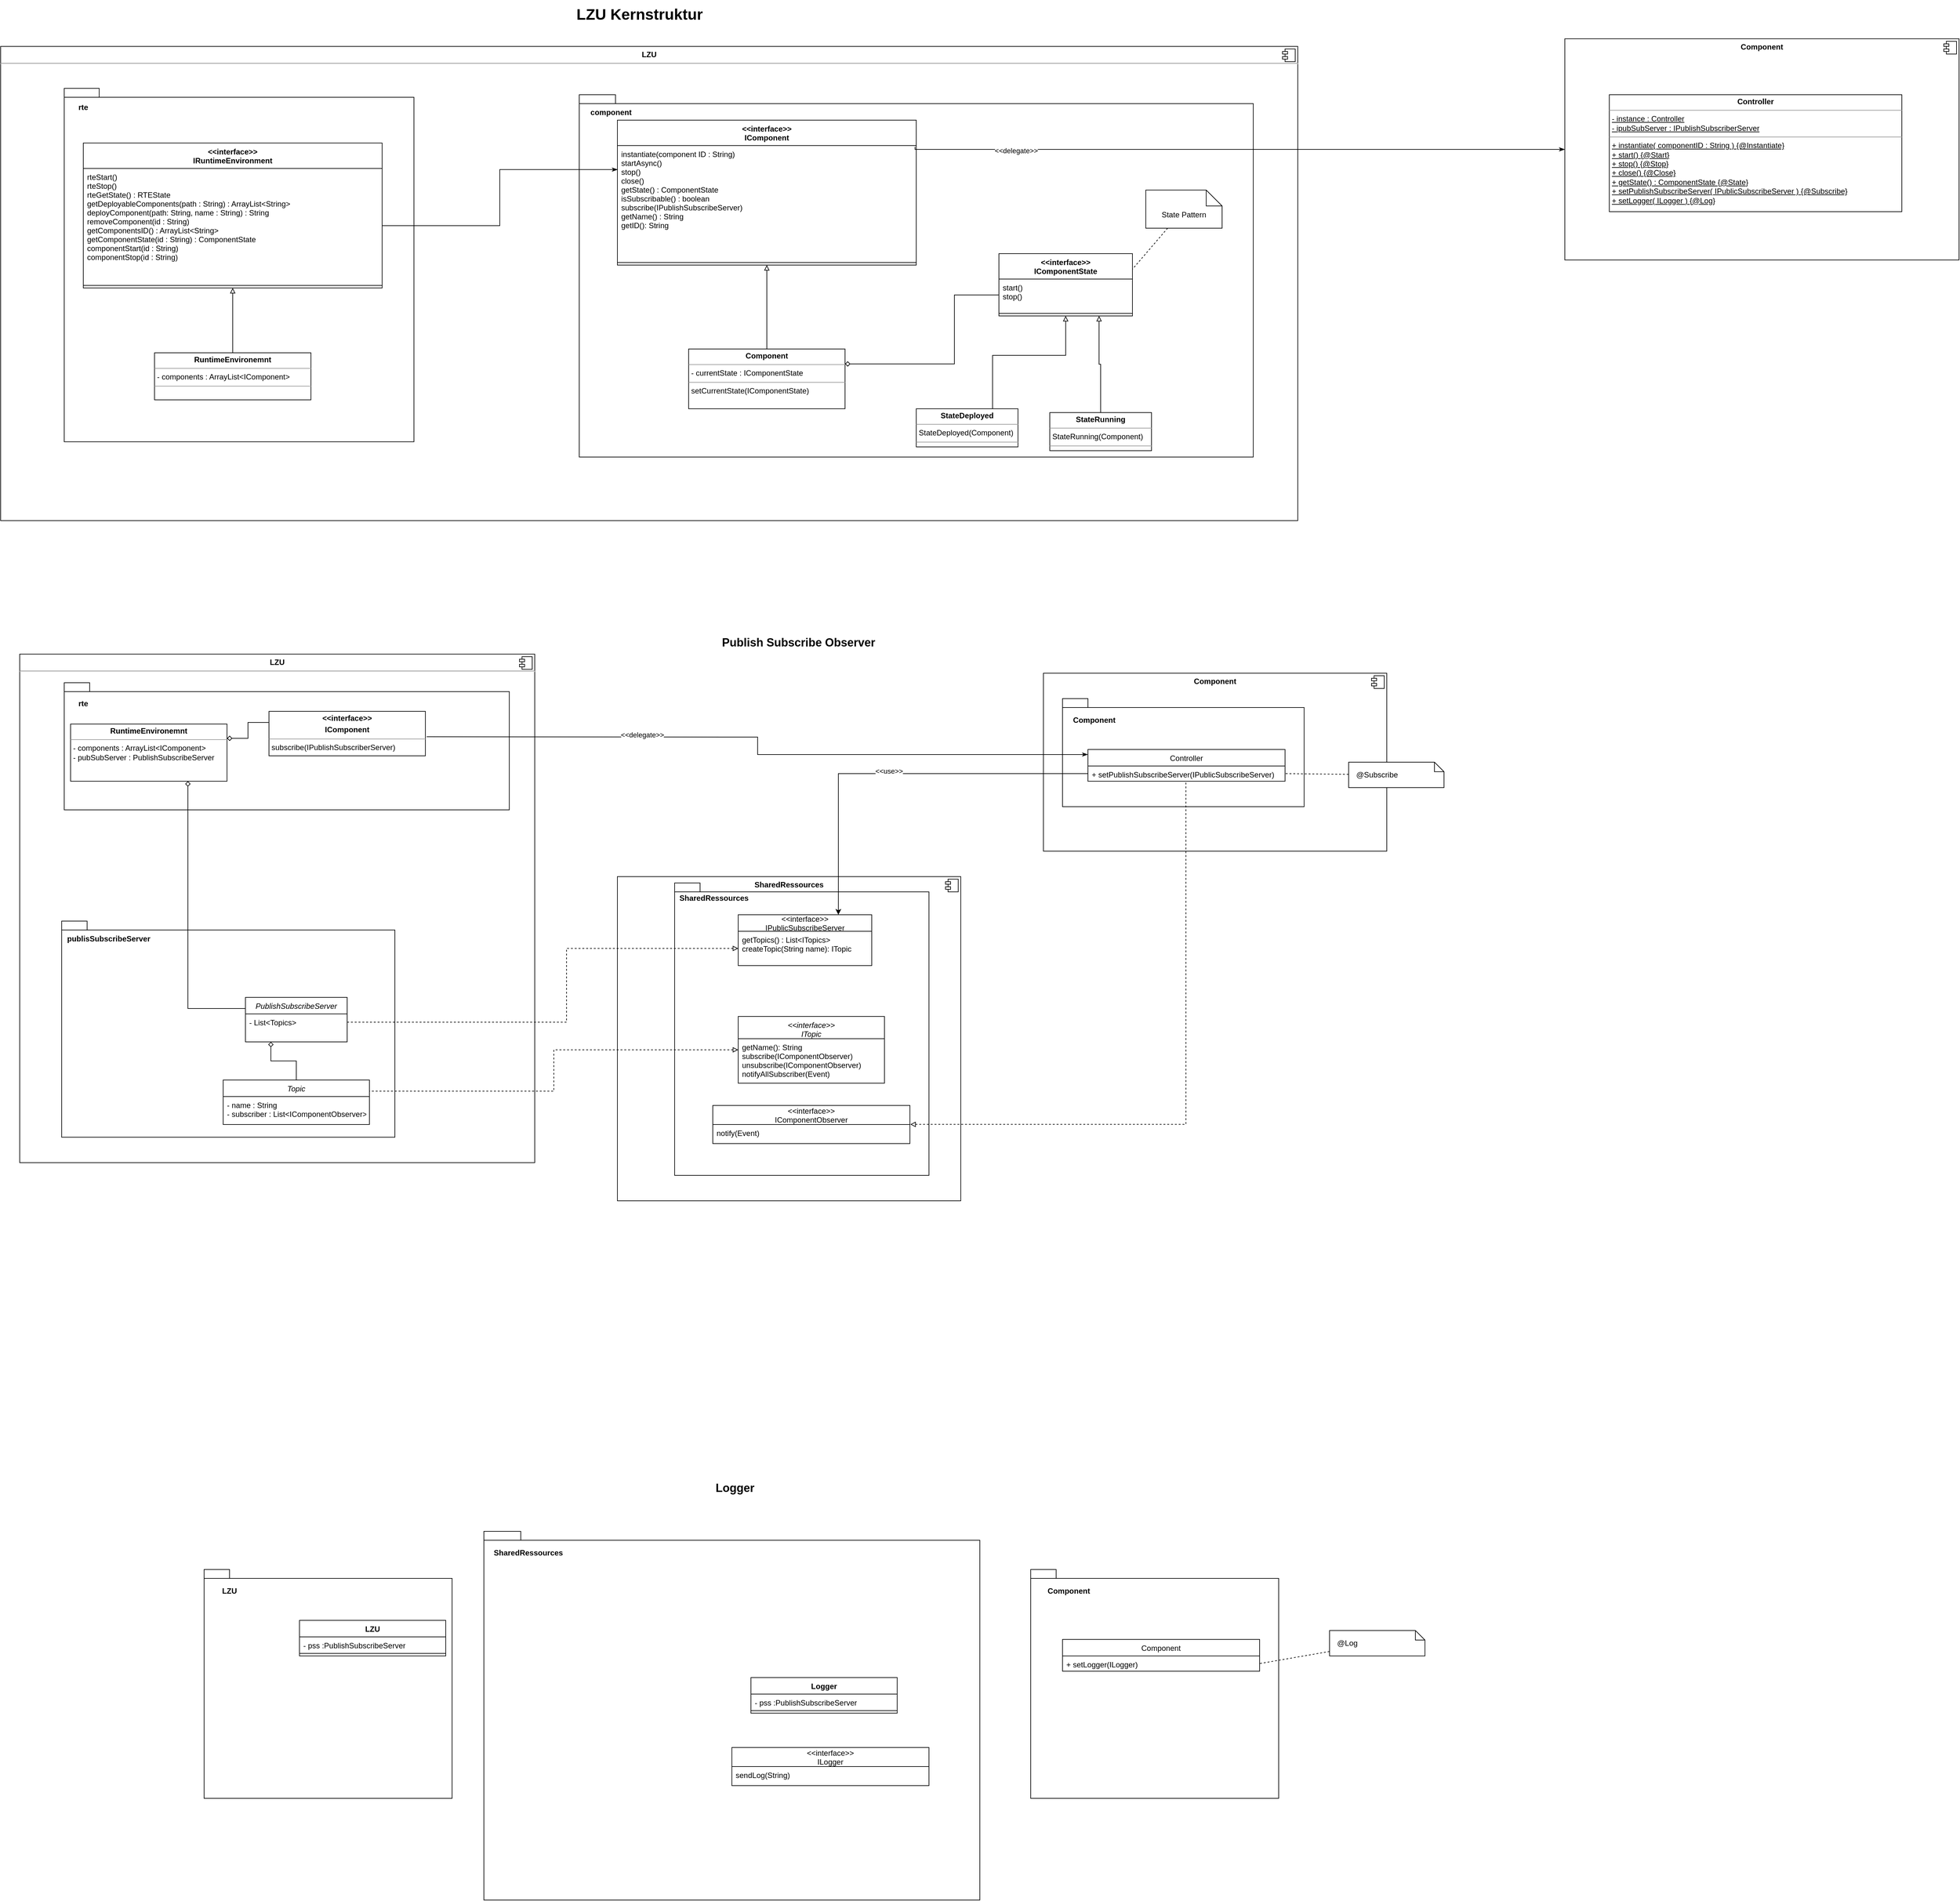 <mxfile version="13.9.9" type="device"><diagram id="C5RBs43oDa-KdzZeNtuy" name="Page-1"><mxGraphModel dx="3479" dy="2222" grid="1" gridSize="10" guides="1" tooltips="1" connect="1" arrows="1" fold="1" page="1" pageScale="1" pageWidth="827" pageHeight="1169" math="0" shadow="0"><root><mxCell id="WIyWlLk6GJQsqaUBKTNV-0"/><mxCell id="WIyWlLk6GJQsqaUBKTNV-1" parent="WIyWlLk6GJQsqaUBKTNV-0"/><mxCell id="cML_9XMD1ej8kUTMTEPO-43" value="&lt;p style=&quot;margin: 0px ; margin-top: 6px ; text-align: center&quot;&gt;&lt;b&gt;Component&lt;/b&gt;&lt;/p&gt;" style="align=left;overflow=fill;html=1;dropTarget=0;" vertex="1" parent="WIyWlLk6GJQsqaUBKTNV-1"><mxGeometry x="960" y="-110" width="540" height="280" as="geometry"/></mxCell><mxCell id="cML_9XMD1ej8kUTMTEPO-44" value="" style="shape=component;jettyWidth=8;jettyHeight=4;" vertex="1" parent="cML_9XMD1ej8kUTMTEPO-43"><mxGeometry x="1" width="20" height="20" relative="1" as="geometry"><mxPoint x="-24" y="4" as="offset"/></mxGeometry></mxCell><mxCell id="cML_9XMD1ej8kUTMTEPO-40" value="&lt;p style=&quot;margin: 0px ; margin-top: 6px ; text-align: center&quot;&gt;&lt;b&gt;SharedRessources&lt;/b&gt;&lt;/p&gt;" style="align=left;overflow=fill;html=1;dropTarget=0;" vertex="1" parent="WIyWlLk6GJQsqaUBKTNV-1"><mxGeometry x="290" y="210" width="540" height="510" as="geometry"/></mxCell><mxCell id="cML_9XMD1ej8kUTMTEPO-41" value="" style="shape=component;jettyWidth=8;jettyHeight=4;" vertex="1" parent="cML_9XMD1ej8kUTMTEPO-40"><mxGeometry x="1" width="20" height="20" relative="1" as="geometry"><mxPoint x="-24" y="4" as="offset"/></mxGeometry></mxCell><mxCell id="cML_9XMD1ej8kUTMTEPO-38" value="&lt;p style=&quot;margin: 0px ; margin-top: 6px ; text-align: center&quot;&gt;&lt;b&gt;LZU&lt;/b&gt;&lt;/p&gt;&lt;hr&gt;&lt;p style=&quot;margin: 0px ; margin-left: 8px&quot;&gt;&lt;br&gt;&lt;/p&gt;" style="align=left;overflow=fill;html=1;dropTarget=0;" vertex="1" parent="WIyWlLk6GJQsqaUBKTNV-1"><mxGeometry x="-650" y="-140" width="810" height="800" as="geometry"/></mxCell><mxCell id="cML_9XMD1ej8kUTMTEPO-39" value="" style="shape=component;jettyWidth=8;jettyHeight=4;" vertex="1" parent="cML_9XMD1ej8kUTMTEPO-38"><mxGeometry x="1" width="20" height="20" relative="1" as="geometry"><mxPoint x="-24" y="4" as="offset"/></mxGeometry></mxCell><mxCell id="BnRKgFzPr5pJVzJvPGHO-5" value="" style="shape=folder;fontStyle=1;spacingTop=10;tabWidth=40;tabHeight=14;tabPosition=left;html=1;" parent="WIyWlLk6GJQsqaUBKTNV-1" vertex="1"><mxGeometry x="380" y="220" width="400" height="460" as="geometry"/></mxCell><mxCell id="cML_9XMD1ej8kUTMTEPO-35" value="" style="shape=folder;fontStyle=1;spacingTop=10;tabWidth=40;tabHeight=14;tabPosition=left;html=1;" vertex="1" parent="WIyWlLk6GJQsqaUBKTNV-1"><mxGeometry x="-584" y="280" width="524" height="340" as="geometry"/></mxCell><mxCell id="cML_9XMD1ej8kUTMTEPO-32" value="&lt;p style=&quot;margin: 0px ; margin-top: 6px ; text-align: center&quot;&gt;&lt;b&gt;LZU&lt;/b&gt;&lt;/p&gt;&lt;hr&gt;&lt;p style=&quot;margin: 0px ; margin-left: 8px&quot;&gt;&lt;br&gt;&lt;/p&gt;" style="align=left;overflow=fill;html=1;dropTarget=0;" vertex="1" parent="WIyWlLk6GJQsqaUBKTNV-1"><mxGeometry x="-680" y="-1096" width="2040" height="746" as="geometry"/></mxCell><mxCell id="cML_9XMD1ej8kUTMTEPO-33" value="" style="shape=component;jettyWidth=8;jettyHeight=4;" vertex="1" parent="cML_9XMD1ej8kUTMTEPO-32"><mxGeometry x="1" width="20" height="20" relative="1" as="geometry"><mxPoint x="-24" y="4" as="offset"/></mxGeometry></mxCell><mxCell id="cML_9XMD1ej8kUTMTEPO-9" value="" style="shape=folder;fontStyle=1;spacingTop=10;tabWidth=40;tabHeight=14;tabPosition=left;html=1;" vertex="1" parent="WIyWlLk6GJQsqaUBKTNV-1"><mxGeometry x="-580" y="-1030" width="550" height="556" as="geometry"/></mxCell><mxCell id="X-24E97e-l4jua4062h0-36" value="" style="shape=folder;fontStyle=1;spacingTop=10;tabWidth=40;tabHeight=14;tabPosition=left;html=1;" parent="WIyWlLk6GJQsqaUBKTNV-1" vertex="1"><mxGeometry x="80" y="1240" width="780" height="580" as="geometry"/></mxCell><mxCell id="BnRKgFzPr5pJVzJvPGHO-8" value="" style="shape=folder;fontStyle=1;spacingTop=10;tabWidth=40;tabHeight=14;tabPosition=left;html=1;" parent="WIyWlLk6GJQsqaUBKTNV-1" vertex="1"><mxGeometry x="990" y="-70" width="380" height="170" as="geometry"/></mxCell><mxCell id="BnRKgFzPr5pJVzJvPGHO-2" value="" style="shape=folder;fontStyle=1;spacingTop=10;tabWidth=40;tabHeight=14;tabPosition=left;html=1;" parent="WIyWlLk6GJQsqaUBKTNV-1" vertex="1"><mxGeometry x="-580" y="-95" width="700" height="200" as="geometry"/></mxCell><mxCell id="zkfFHV4jXpPFQw0GAbJ--0" value="PublishSubscribeServer" style="swimlane;fontStyle=2;align=center;verticalAlign=top;childLayout=stackLayout;horizontal=1;startSize=26;horizontalStack=0;resizeParent=1;resizeLast=0;collapsible=1;marginBottom=0;rounded=0;shadow=0;strokeWidth=1;" parent="WIyWlLk6GJQsqaUBKTNV-1" vertex="1"><mxGeometry x="-295" y="400" width="160" height="70" as="geometry"><mxRectangle x="230" y="140" width="160" height="26" as="alternateBounds"/></mxGeometry></mxCell><mxCell id="zkfFHV4jXpPFQw0GAbJ--1" value="- List&lt;Topics&gt;" style="text;align=left;verticalAlign=top;spacingLeft=4;spacingRight=4;overflow=hidden;rotatable=0;points=[[0,0.5],[1,0.5]];portConstraint=eastwest;" parent="zkfFHV4jXpPFQw0GAbJ--0" vertex="1"><mxGeometry y="26" width="160" height="26" as="geometry"/></mxCell><mxCell id="Ol4nu-5KgkOhucdj2avy-14" style="edgeStyle=orthogonalEdgeStyle;rounded=0;orthogonalLoop=1;jettySize=auto;html=1;entryX=1;entryY=0.5;entryDx=0;entryDy=0;startArrow=block;startFill=0;endArrow=none;endFill=0;dashed=1;exitX=0;exitY=0.5;exitDx=0;exitDy=0;" parent="WIyWlLk6GJQsqaUBKTNV-1" source="Ol4nu-5KgkOhucdj2avy-11" target="zkfFHV4jXpPFQw0GAbJ--1" edge="1"><mxGeometry relative="1" as="geometry"><Array as="points"><mxPoint x="210" y="323"/><mxPoint x="210" y="439"/></Array></mxGeometry></mxCell><mxCell id="Ol4nu-5KgkOhucdj2avy-10" value="&lt;&lt;interface&gt;&gt;&#10;IPublicSubscribeServer" style="swimlane;fontStyle=0;childLayout=stackLayout;horizontal=1;startSize=26;fillColor=none;horizontalStack=0;resizeParent=1;resizeParentMax=0;resizeLast=0;collapsible=1;marginBottom=0;" parent="WIyWlLk6GJQsqaUBKTNV-1" vertex="1"><mxGeometry x="480" y="270" width="210" height="80" as="geometry"/></mxCell><mxCell id="Ol4nu-5KgkOhucdj2avy-11" value="getTopics() : List&lt;ITopics&gt;&#10;createTopic(String name): ITopic&#10;" style="text;strokeColor=none;fillColor=none;align=left;verticalAlign=top;spacingLeft=4;spacingRight=4;overflow=hidden;rotatable=0;points=[[0,0.5],[1,0.5]];portConstraint=eastwest;" parent="Ol4nu-5KgkOhucdj2avy-10" vertex="1"><mxGeometry y="26" width="210" height="54" as="geometry"/></mxCell><mxCell id="Ol4nu-5KgkOhucdj2avy-15" value="Topic" style="swimlane;fontStyle=2;align=center;verticalAlign=top;childLayout=stackLayout;horizontal=1;startSize=26;horizontalStack=0;resizeParent=1;resizeLast=0;collapsible=1;marginBottom=0;rounded=0;shadow=0;strokeWidth=1;" parent="WIyWlLk6GJQsqaUBKTNV-1" vertex="1"><mxGeometry x="-330" y="530" width="230" height="70" as="geometry"><mxRectangle x="230" y="140" width="160" height="26" as="alternateBounds"/></mxGeometry></mxCell><mxCell id="Ol4nu-5KgkOhucdj2avy-16" value="- name : String&#10;- subscriber : List&lt;IComponentObserver&gt;&#10;&#10;Topic(name : String)" style="text;align=left;verticalAlign=top;spacingLeft=4;spacingRight=4;overflow=hidden;rotatable=0;points=[[0,0.5],[1,0.5]];portConstraint=eastwest;" parent="Ol4nu-5KgkOhucdj2avy-15" vertex="1"><mxGeometry y="26" width="230" height="44" as="geometry"/></mxCell><mxCell id="Ol4nu-5KgkOhucdj2avy-21" style="edgeStyle=orthogonalEdgeStyle;rounded=0;orthogonalLoop=1;jettySize=auto;html=1;entryX=1;entryY=0.25;entryDx=0;entryDy=0;dashed=1;startArrow=block;startFill=0;endArrow=none;endFill=0;" parent="WIyWlLk6GJQsqaUBKTNV-1" source="Ol4nu-5KgkOhucdj2avy-18" target="Ol4nu-5KgkOhucdj2avy-15" edge="1"><mxGeometry relative="1" as="geometry"/></mxCell><mxCell id="Ol4nu-5KgkOhucdj2avy-18" value="&lt;&lt;interface&gt;&gt;&#10;ITopic" style="swimlane;fontStyle=2;align=center;verticalAlign=top;childLayout=stackLayout;horizontal=1;startSize=35;horizontalStack=0;resizeParent=1;resizeLast=0;collapsible=1;marginBottom=0;rounded=0;shadow=0;strokeWidth=1;" parent="WIyWlLk6GJQsqaUBKTNV-1" vertex="1"><mxGeometry x="480" y="430" width="230" height="105" as="geometry"><mxRectangle x="230" y="140" width="160" height="26" as="alternateBounds"/></mxGeometry></mxCell><mxCell id="Ol4nu-5KgkOhucdj2avy-19" value="getName(): String&#10;subscribe(IComponentObserver)&#10;unsubscribe(IComponentObserver)&#10;notifyAllSubscriber(Event)" style="text;align=left;verticalAlign=top;spacingLeft=4;spacingRight=4;overflow=hidden;rotatable=0;points=[[0,0.5],[1,0.5]];portConstraint=eastwest;" parent="Ol4nu-5KgkOhucdj2avy-18" vertex="1"><mxGeometry y="35" width="230" height="4" as="geometry"/></mxCell><mxCell id="X-24E97e-l4jua4062h0-0" style="edgeStyle=orthogonalEdgeStyle;rounded=0;orthogonalLoop=1;jettySize=auto;html=1;entryX=0.75;entryY=0;entryDx=0;entryDy=0;exitX=0;exitY=0.5;exitDx=0;exitDy=0;" parent="WIyWlLk6GJQsqaUBKTNV-1" source="Ol4nu-5KgkOhucdj2avy-23" target="Ol4nu-5KgkOhucdj2avy-10" edge="1"><mxGeometry relative="1" as="geometry"><Array as="points"><mxPoint x="637" y="48"/></Array></mxGeometry></mxCell><mxCell id="X-24E97e-l4jua4062h0-1" value="&amp;lt;&amp;lt;use&amp;gt;&amp;gt;" style="edgeLabel;html=1;align=center;verticalAlign=middle;resizable=0;points=[];" parent="X-24E97e-l4jua4062h0-0" vertex="1" connectable="0"><mxGeometry x="-0.175" y="-2" relative="1" as="geometry"><mxPoint x="-60" y="-2" as="offset"/></mxGeometry></mxCell><mxCell id="Ol4nu-5KgkOhucdj2avy-22" value="Controller" style="swimlane;fontStyle=0;childLayout=stackLayout;horizontal=1;startSize=26;fillColor=none;horizontalStack=0;resizeParent=1;resizeParentMax=0;resizeLast=0;collapsible=1;marginBottom=0;" parent="WIyWlLk6GJQsqaUBKTNV-1" vertex="1"><mxGeometry x="1030" y="10" width="310" height="50" as="geometry"/></mxCell><mxCell id="Ol4nu-5KgkOhucdj2avy-23" value="+ setPublishSubscribeServer(IPublicSubscribeServer)" style="text;strokeColor=none;fillColor=none;align=left;verticalAlign=top;spacingLeft=4;spacingRight=4;overflow=hidden;rotatable=0;points=[[0,0.5],[1,0.5]];portConstraint=eastwest;" parent="Ol4nu-5KgkOhucdj2avy-22" vertex="1"><mxGeometry y="26" width="310" height="24" as="geometry"/></mxCell><mxCell id="Ol4nu-5KgkOhucdj2avy-31" style="edgeStyle=orthogonalEdgeStyle;rounded=0;orthogonalLoop=1;jettySize=auto;html=1;entryX=0.497;entryY=1.013;entryDx=0;entryDy=0;entryPerimeter=0;dashed=1;startArrow=block;startFill=0;endArrow=none;endFill=0;exitX=1.002;exitY=-0.007;exitDx=0;exitDy=0;exitPerimeter=0;" parent="WIyWlLk6GJQsqaUBKTNV-1" source="Ol4nu-5KgkOhucdj2avy-30" target="Ol4nu-5KgkOhucdj2avy-23" edge="1"><mxGeometry relative="1" as="geometry"><Array as="points"><mxPoint x="1184" y="600"/></Array></mxGeometry></mxCell><mxCell id="Ol4nu-5KgkOhucdj2avy-29" value="&lt;&lt;interface&gt;&gt;&#10;IComponentObserver" style="swimlane;fontStyle=0;childLayout=stackLayout;horizontal=1;startSize=30;fillColor=none;horizontalStack=0;resizeParent=1;resizeParentMax=0;resizeLast=0;collapsible=1;marginBottom=0;" parent="WIyWlLk6GJQsqaUBKTNV-1" vertex="1"><mxGeometry x="440" y="570" width="310" height="60" as="geometry"/></mxCell><mxCell id="Ol4nu-5KgkOhucdj2avy-30" value="notify(Event)" style="text;strokeColor=none;fillColor=none;align=left;verticalAlign=top;spacingLeft=4;spacingRight=4;overflow=hidden;rotatable=0;points=[[0,0.5],[1,0.5]];portConstraint=eastwest;" parent="Ol4nu-5KgkOhucdj2avy-29" vertex="1"><mxGeometry y="30" width="310" height="30" as="geometry"/></mxCell><mxCell id="X-24E97e-l4jua4062h0-59" style="edgeStyle=orthogonalEdgeStyle;rounded=0;orthogonalLoop=1;jettySize=auto;html=1;entryX=0;entryY=0.25;entryDx=0;entryDy=0;startArrow=diamond;startFill=0;endArrow=none;endFill=0;fontSize=18;exitX=0.75;exitY=1;exitDx=0;exitDy=0;" parent="WIyWlLk6GJQsqaUBKTNV-1" source="cML_9XMD1ej8kUTMTEPO-34" target="zkfFHV4jXpPFQw0GAbJ--0" edge="1"><mxGeometry relative="1" as="geometry"><mxPoint x="-197.5" y="56" as="sourcePoint"/><Array as="points"><mxPoint x="-385" y="418"/></Array></mxGeometry></mxCell><mxCell id="X-24E97e-l4jua4062h0-60" style="edgeStyle=orthogonalEdgeStyle;rounded=0;orthogonalLoop=1;jettySize=auto;html=1;entryX=0;entryY=0.25;entryDx=0;entryDy=0;startArrow=diamond;startFill=0;endArrow=none;endFill=0;fontSize=18;exitX=1;exitY=0.25;exitDx=0;exitDy=0;" parent="WIyWlLk6GJQsqaUBKTNV-1" source="cML_9XMD1ej8kUTMTEPO-34" target="cML_9XMD1ej8kUTMTEPO-37" edge="1"><mxGeometry relative="1" as="geometry"><mxPoint x="-140" y="28" as="sourcePoint"/><mxPoint x="-240" y="5" as="targetPoint"/></mxGeometry></mxCell><mxCell id="Ol4nu-5KgkOhucdj2avy-36" style="rounded=0;orthogonalLoop=1;jettySize=auto;html=1;entryX=0;entryY=0.159;entryDx=0;entryDy=0;startArrow=none;startFill=0;endArrow=classicThin;endFill=1;exitX=1;exitY=0.25;exitDx=0;exitDy=0;entryPerimeter=0;edgeStyle=orthogonalEdgeStyle;" parent="WIyWlLk6GJQsqaUBKTNV-1" target="Ol4nu-5KgkOhucdj2avy-22" edge="1"><mxGeometry relative="1" as="geometry"><mxPoint x="-10" y="-10" as="sourcePoint"/></mxGeometry></mxCell><mxCell id="cML_9XMD1ej8kUTMTEPO-42" value="&amp;lt;&amp;lt;delegate&amp;gt;&amp;gt;" style="edgeLabel;html=1;align=center;verticalAlign=middle;resizable=0;points=[];" vertex="1" connectable="0" parent="Ol4nu-5KgkOhucdj2avy-36"><mxGeometry x="-0.365" y="4" relative="1" as="geometry"><mxPoint as="offset"/></mxGeometry></mxCell><mxCell id="BnRKgFzPr5pJVzJvPGHO-6" value="SharedRessources" style="text;align=center;fontStyle=1;verticalAlign=middle;spacingLeft=3;spacingRight=3;strokeColor=none;rotatable=0;points=[[0,0.5],[1,0.5]];portConstraint=eastwest;" parent="WIyWlLk6GJQsqaUBKTNV-1" vertex="1"><mxGeometry x="402" y="230" width="80" height="26" as="geometry"/></mxCell><mxCell id="BnRKgFzPr5pJVzJvPGHO-7" value="rte" style="text;align=center;fontStyle=1;verticalAlign=middle;spacingLeft=3;spacingRight=3;strokeColor=none;rotatable=0;points=[[0,0.5],[1,0.5]];portConstraint=eastwest;" parent="WIyWlLk6GJQsqaUBKTNV-1" vertex="1"><mxGeometry x="-590" y="-76" width="80" height="26" as="geometry"/></mxCell><mxCell id="BnRKgFzPr5pJVzJvPGHO-9" value="Component" style="text;align=center;fontStyle=1;verticalAlign=middle;spacingLeft=3;spacingRight=3;strokeColor=none;rotatable=0;points=[[0,0.5],[1,0.5]];portConstraint=eastwest;" parent="WIyWlLk6GJQsqaUBKTNV-1" vertex="1"><mxGeometry x="1000" y="-50" width="80" height="26" as="geometry"/></mxCell><mxCell id="X-24E97e-l4jua4062h0-3" style="edgeStyle=orthogonalEdgeStyle;rounded=0;orthogonalLoop=1;jettySize=auto;html=1;startArrow=diamond;startFill=0;endArrow=none;endFill=0;exitX=0.25;exitY=1;exitDx=0;exitDy=0;entryX=0.5;entryY=0;entryDx=0;entryDy=0;" parent="WIyWlLk6GJQsqaUBKTNV-1" source="zkfFHV4jXpPFQw0GAbJ--0" target="Ol4nu-5KgkOhucdj2avy-15" edge="1"><mxGeometry relative="1" as="geometry"/></mxCell><mxCell id="X-24E97e-l4jua4062h0-4" value="" style="shape=folder;fontStyle=1;spacingTop=10;tabWidth=40;tabHeight=14;tabPosition=left;html=1;" parent="WIyWlLk6GJQsqaUBKTNV-1" vertex="1"><mxGeometry x="940" y="1300" width="390" height="360" as="geometry"/></mxCell><mxCell id="X-24E97e-l4jua4062h0-6" value="" style="shape=folder;fontStyle=1;spacingTop=10;tabWidth=40;tabHeight=14;tabPosition=left;html=1;" parent="WIyWlLk6GJQsqaUBKTNV-1" vertex="1"><mxGeometry x="-360" y="1300" width="390" height="360" as="geometry"/></mxCell><mxCell id="X-24E97e-l4jua4062h0-19" value="Component" style="swimlane;fontStyle=0;childLayout=stackLayout;horizontal=1;startSize=26;fillColor=none;horizontalStack=0;resizeParent=1;resizeParentMax=0;resizeLast=0;collapsible=1;marginBottom=0;" parent="WIyWlLk6GJQsqaUBKTNV-1" vertex="1"><mxGeometry x="990" y="1410" width="310" height="50" as="geometry"/></mxCell><mxCell id="X-24E97e-l4jua4062h0-20" value="+ setLogger(ILogger)" style="text;strokeColor=none;fillColor=none;align=left;verticalAlign=top;spacingLeft=4;spacingRight=4;overflow=hidden;rotatable=0;points=[[0,0.5],[1,0.5]];portConstraint=eastwest;" parent="X-24E97e-l4jua4062h0-19" vertex="1"><mxGeometry y="26" width="310" height="24" as="geometry"/></mxCell><mxCell id="X-24E97e-l4jua4062h0-24" value="LZU" style="swimlane;fontStyle=1;align=center;verticalAlign=top;childLayout=stackLayout;horizontal=1;startSize=26;horizontalStack=0;resizeParent=1;resizeParentMax=0;resizeLast=0;collapsible=1;marginBottom=0;" parent="WIyWlLk6GJQsqaUBKTNV-1" vertex="1"><mxGeometry x="-210" y="1380" width="230" height="56" as="geometry"/></mxCell><mxCell id="X-24E97e-l4jua4062h0-25" value="- pss :PublishSubscribeServer" style="text;strokeColor=none;fillColor=none;align=left;verticalAlign=top;spacingLeft=4;spacingRight=4;overflow=hidden;rotatable=0;points=[[0,0.5],[1,0.5]];portConstraint=eastwest;" parent="X-24E97e-l4jua4062h0-24" vertex="1"><mxGeometry y="26" width="230" height="22" as="geometry"/></mxCell><mxCell id="X-24E97e-l4jua4062h0-26" value="" style="line;strokeWidth=1;fillColor=none;align=left;verticalAlign=middle;spacingTop=-1;spacingLeft=3;spacingRight=3;rotatable=0;labelPosition=right;points=[];portConstraint=eastwest;" parent="X-24E97e-l4jua4062h0-24" vertex="1"><mxGeometry y="48" width="230" height="8" as="geometry"/></mxCell><mxCell id="X-24E97e-l4jua4062h0-29" value="SharedRessources" style="text;align=center;fontStyle=1;verticalAlign=middle;spacingLeft=3;spacingRight=3;strokeColor=none;rotatable=0;points=[[0,0.5],[1,0.5]];portConstraint=eastwest;" parent="WIyWlLk6GJQsqaUBKTNV-1" vertex="1"><mxGeometry x="110" y="1260" width="80" height="26" as="geometry"/></mxCell><mxCell id="X-24E97e-l4jua4062h0-30" value="LZU" style="text;align=center;fontStyle=1;verticalAlign=middle;spacingLeft=3;spacingRight=3;strokeColor=none;rotatable=0;points=[[0,0.5],[1,0.5]];portConstraint=eastwest;" parent="WIyWlLk6GJQsqaUBKTNV-1" vertex="1"><mxGeometry x="-360" y="1320" width="80" height="26" as="geometry"/></mxCell><mxCell id="X-24E97e-l4jua4062h0-31" value="Component" style="text;align=center;fontStyle=1;verticalAlign=middle;spacingLeft=3;spacingRight=3;strokeColor=none;rotatable=0;points=[[0,0.5],[1,0.5]];portConstraint=eastwest;" parent="WIyWlLk6GJQsqaUBKTNV-1" vertex="1"><mxGeometry x="960" y="1320" width="80" height="26" as="geometry"/></mxCell><mxCell id="X-24E97e-l4jua4062h0-44" style="rounded=0;orthogonalLoop=1;jettySize=auto;html=1;entryX=1;entryY=0.5;entryDx=0;entryDy=0;startArrow=none;startFill=0;endArrow=none;endFill=0;dashed=1;" parent="WIyWlLk6GJQsqaUBKTNV-1" source="X-24E97e-l4jua4062h0-41" target="Ol4nu-5KgkOhucdj2avy-23" edge="1"><mxGeometry relative="1" as="geometry"/></mxCell><mxCell id="X-24E97e-l4jua4062h0-41" value="@Subscribe" style="shape=note;size=15;align=left;spacingLeft=10;html=1;whiteSpace=wrap;" parent="WIyWlLk6GJQsqaUBKTNV-1" vertex="1"><mxGeometry x="1440" y="30" width="150" height="40" as="geometry"/></mxCell><mxCell id="X-24E97e-l4jua4062h0-46" style="edgeStyle=none;rounded=0;orthogonalLoop=1;jettySize=auto;html=1;entryX=1;entryY=0.5;entryDx=0;entryDy=0;dashed=1;startArrow=none;startFill=0;endArrow=none;endFill=0;" parent="WIyWlLk6GJQsqaUBKTNV-1" source="X-24E97e-l4jua4062h0-45" target="X-24E97e-l4jua4062h0-20" edge="1"><mxGeometry relative="1" as="geometry"/></mxCell><mxCell id="X-24E97e-l4jua4062h0-45" value="@Log" style="shape=note;size=15;align=left;spacingLeft=10;html=1;whiteSpace=wrap;" parent="WIyWlLk6GJQsqaUBKTNV-1" vertex="1"><mxGeometry x="1410" y="1396" width="150" height="40" as="geometry"/></mxCell><mxCell id="X-24E97e-l4jua4062h0-47" value="&lt;&lt;interface&gt;&gt;&#10;ILogger" style="swimlane;fontStyle=0;childLayout=stackLayout;horizontal=1;startSize=30;fillColor=none;horizontalStack=0;resizeParent=1;resizeParentMax=0;resizeLast=0;collapsible=1;marginBottom=0;" parent="WIyWlLk6GJQsqaUBKTNV-1" vertex="1"><mxGeometry x="470" y="1580" width="310" height="60" as="geometry"/></mxCell><mxCell id="X-24E97e-l4jua4062h0-48" value="sendLog(String)" style="text;strokeColor=none;fillColor=none;align=left;verticalAlign=top;spacingLeft=4;spacingRight=4;overflow=hidden;rotatable=0;points=[[0,0.5],[1,0.5]];portConstraint=eastwest;" parent="X-24E97e-l4jua4062h0-47" vertex="1"><mxGeometry y="30" width="310" height="30" as="geometry"/></mxCell><mxCell id="X-24E97e-l4jua4062h0-49" value="Logger" style="swimlane;fontStyle=1;align=center;verticalAlign=top;childLayout=stackLayout;horizontal=1;startSize=26;horizontalStack=0;resizeParent=1;resizeParentMax=0;resizeLast=0;collapsible=1;marginBottom=0;" parent="WIyWlLk6GJQsqaUBKTNV-1" vertex="1"><mxGeometry x="500" y="1470" width="230" height="56" as="geometry"/></mxCell><mxCell id="X-24E97e-l4jua4062h0-50" value="- pss :PublishSubscribeServer" style="text;strokeColor=none;fillColor=none;align=left;verticalAlign=top;spacingLeft=4;spacingRight=4;overflow=hidden;rotatable=0;points=[[0,0.5],[1,0.5]];portConstraint=eastwest;" parent="X-24E97e-l4jua4062h0-49" vertex="1"><mxGeometry y="26" width="230" height="22" as="geometry"/></mxCell><mxCell id="X-24E97e-l4jua4062h0-51" value="" style="line;strokeWidth=1;fillColor=none;align=left;verticalAlign=middle;spacingTop=-1;spacingLeft=3;spacingRight=3;rotatable=0;labelPosition=right;points=[];portConstraint=eastwest;" parent="X-24E97e-l4jua4062h0-49" vertex="1"><mxGeometry y="48" width="230" height="8" as="geometry"/></mxCell><mxCell id="X-24E97e-l4jua4062h0-55" value="Publish Subscribe Observer" style="text;align=center;fontStyle=1;verticalAlign=middle;spacingLeft=3;spacingRight=3;strokeColor=none;rotatable=0;points=[[0,0.5],[1,0.5]];portConstraint=eastwest;fontSize=18;" parent="WIyWlLk6GJQsqaUBKTNV-1" vertex="1"><mxGeometry x="390" y="-180" width="370" height="40" as="geometry"/></mxCell><mxCell id="X-24E97e-l4jua4062h0-56" value="Logger" style="text;align=center;fontStyle=1;verticalAlign=middle;spacingLeft=3;spacingRight=3;strokeColor=none;rotatable=0;points=[[0,0.5],[1,0.5]];portConstraint=eastwest;fontSize=18;" parent="WIyWlLk6GJQsqaUBKTNV-1" vertex="1"><mxGeometry x="290" y="1150" width="370" height="40" as="geometry"/></mxCell><mxCell id="ZPax_kMhY0dBrE9x5XmX-0" value="LZU Kernstruktur" style="text;align=center;fontStyle=1;verticalAlign=middle;spacingLeft=3;spacingRight=3;strokeColor=none;rotatable=0;points=[[0,0.5],[1,0.5]];portConstraint=eastwest;fontSize=24;" parent="WIyWlLk6GJQsqaUBKTNV-1" vertex="1"><mxGeometry x="140" y="-1169" width="370" height="40" as="geometry"/></mxCell><mxCell id="ZPax_kMhY0dBrE9x5XmX-1" value="" style="shape=folder;fontStyle=1;spacingTop=10;tabWidth=40;tabHeight=14;tabPosition=left;html=1;" parent="WIyWlLk6GJQsqaUBKTNV-1" vertex="1"><mxGeometry x="230" y="-1020" width="1060" height="570" as="geometry"/></mxCell><mxCell id="ZPax_kMhY0dBrE9x5XmX-2" value="component" style="text;align=center;fontStyle=1;verticalAlign=middle;spacingLeft=3;spacingRight=3;strokeColor=none;rotatable=0;points=[[0,0.5],[1,0.5]];portConstraint=eastwest;" parent="WIyWlLk6GJQsqaUBKTNV-1" vertex="1"><mxGeometry x="240" y="-1006" width="80" height="26" as="geometry"/></mxCell><mxCell id="ZPax_kMhY0dBrE9x5XmX-3" value="&lt;&lt;interface&gt;&gt;&#10;IRuntimeEnvironment" style="swimlane;fontStyle=1;align=center;verticalAlign=top;childLayout=stackLayout;horizontal=1;startSize=40;horizontalStack=0;resizeParent=1;resizeParentMax=0;resizeLast=0;collapsible=1;marginBottom=0;" parent="WIyWlLk6GJQsqaUBKTNV-1" vertex="1"><mxGeometry x="-550" y="-944" width="470" height="228" as="geometry"/></mxCell><mxCell id="ZPax_kMhY0dBrE9x5XmX-4" value="rteStart()&#10;rteStop()&#10;rteGetState() : RTEState&#10;getDeployableComponents(path : String) : ArrayList&lt;String&gt;&#10;deployComponent(path: String, name : String) : String&#10;removeComponent(id : String)&#10;getComponentsID() : ArrayList&lt;String&gt;&#10;getComponentState(id : String) : ComponentState&#10;componentStart(id : String)&#10;componentStop(id : String)&#10;" style="text;strokeColor=none;fillColor=none;align=left;verticalAlign=top;spacingLeft=4;spacingRight=4;overflow=hidden;rotatable=0;points=[[0,0.5],[1,0.5]];portConstraint=eastwest;" parent="ZPax_kMhY0dBrE9x5XmX-3" vertex="1"><mxGeometry y="40" width="470" height="180" as="geometry"/></mxCell><mxCell id="ZPax_kMhY0dBrE9x5XmX-5" value="" style="line;strokeWidth=1;fillColor=none;align=left;verticalAlign=middle;spacingTop=-1;spacingLeft=3;spacingRight=3;rotatable=0;labelPosition=right;points=[];portConstraint=eastwest;" parent="ZPax_kMhY0dBrE9x5XmX-3" vertex="1"><mxGeometry y="220" width="470" height="8" as="geometry"/></mxCell><mxCell id="cML_9XMD1ej8kUTMTEPO-0" value="&lt;&lt;interface&gt;&gt;&#10;IComponent" style="swimlane;fontStyle=1;align=center;verticalAlign=top;childLayout=stackLayout;horizontal=1;startSize=40;horizontalStack=0;resizeParent=1;resizeParentMax=0;resizeLast=0;collapsible=1;marginBottom=0;" vertex="1" parent="WIyWlLk6GJQsqaUBKTNV-1"><mxGeometry x="290" y="-980" width="470" height="228" as="geometry"/></mxCell><mxCell id="cML_9XMD1ej8kUTMTEPO-1" value="instantiate(component ID : String)&#10;startAsync()&#10;stop()&#10;close()&#10;getState() : ComponentState&#10;isSubscribable() : boolean&#10;subscribe(IPublishSubscribeServer)&#10;getName() : String&#10;getID(): String&#10;&#10;" style="text;strokeColor=none;fillColor=none;align=left;verticalAlign=top;spacingLeft=4;spacingRight=4;overflow=hidden;rotatable=0;points=[[0,0.5],[1,0.5]];portConstraint=eastwest;" vertex="1" parent="cML_9XMD1ej8kUTMTEPO-0"><mxGeometry y="40" width="470" height="180" as="geometry"/></mxCell><mxCell id="cML_9XMD1ej8kUTMTEPO-2" value="" style="line;strokeWidth=1;fillColor=none;align=left;verticalAlign=middle;spacingTop=-1;spacingLeft=3;spacingRight=3;rotatable=0;labelPosition=right;points=[];portConstraint=eastwest;" vertex="1" parent="cML_9XMD1ej8kUTMTEPO-0"><mxGeometry y="220" width="470" height="8" as="geometry"/></mxCell><mxCell id="cML_9XMD1ej8kUTMTEPO-6" style="edgeStyle=orthogonalEdgeStyle;rounded=0;orthogonalLoop=1;jettySize=auto;html=1;entryX=0.5;entryY=1;entryDx=0;entryDy=0;endArrow=block;endFill=0;exitX=0.5;exitY=0;exitDx=0;exitDy=0;" edge="1" parent="WIyWlLk6GJQsqaUBKTNV-1" source="cML_9XMD1ej8kUTMTEPO-22" target="cML_9XMD1ej8kUTMTEPO-0"><mxGeometry relative="1" as="geometry"><mxPoint x="525" y="-650" as="sourcePoint"/></mxGeometry></mxCell><mxCell id="cML_9XMD1ej8kUTMTEPO-10" value="rte" style="text;align=center;fontStyle=1;verticalAlign=middle;spacingLeft=3;spacingRight=3;strokeColor=none;rotatable=0;points=[[0,0.5],[1,0.5]];portConstraint=eastwest;" vertex="1" parent="WIyWlLk6GJQsqaUBKTNV-1"><mxGeometry x="-590" y="-1014" width="80" height="26" as="geometry"/></mxCell><mxCell id="cML_9XMD1ej8kUTMTEPO-11" value="&lt;&lt;interface&gt;&gt;&#10;IComponentState" style="swimlane;fontStyle=1;align=center;verticalAlign=top;childLayout=stackLayout;horizontal=1;startSize=40;horizontalStack=0;resizeParent=1;resizeParentMax=0;resizeLast=0;collapsible=1;marginBottom=0;" vertex="1" parent="WIyWlLk6GJQsqaUBKTNV-1"><mxGeometry x="890" y="-770" width="210" height="98" as="geometry"/></mxCell><mxCell id="cML_9XMD1ej8kUTMTEPO-12" value="start()&#10;stop()" style="text;strokeColor=none;fillColor=none;align=left;verticalAlign=top;spacingLeft=4;spacingRight=4;overflow=hidden;rotatable=0;points=[[0,0.5],[1,0.5]];portConstraint=eastwest;" vertex="1" parent="cML_9XMD1ej8kUTMTEPO-11"><mxGeometry y="40" width="210" height="50" as="geometry"/></mxCell><mxCell id="cML_9XMD1ej8kUTMTEPO-13" value="" style="line;strokeWidth=1;fillColor=none;align=left;verticalAlign=middle;spacingTop=-1;spacingLeft=3;spacingRight=3;rotatable=0;labelPosition=right;points=[];portConstraint=eastwest;" vertex="1" parent="cML_9XMD1ej8kUTMTEPO-11"><mxGeometry y="90" width="210" height="8" as="geometry"/></mxCell><mxCell id="cML_9XMD1ej8kUTMTEPO-20" style="edgeStyle=orthogonalEdgeStyle;rounded=0;orthogonalLoop=1;jettySize=auto;html=1;entryX=0.5;entryY=1;entryDx=0;entryDy=0;endArrow=block;endFill=0;" edge="1" parent="WIyWlLk6GJQsqaUBKTNV-1" source="cML_9XMD1ej8kUTMTEPO-18" target="cML_9XMD1ej8kUTMTEPO-11"><mxGeometry relative="1" as="geometry"><Array as="points"><mxPoint x="880" y="-610"/><mxPoint x="995" y="-610"/></Array></mxGeometry></mxCell><mxCell id="cML_9XMD1ej8kUTMTEPO-18" value="&lt;p style=&quot;margin: 0px ; margin-top: 4px ; text-align: center&quot;&gt;&lt;b&gt;StateDeployed&lt;/b&gt;&lt;/p&gt;&lt;hr size=&quot;1&quot;&gt;&lt;p style=&quot;margin: 0px ; margin-left: 4px&quot;&gt;StateDeployed(Component)&lt;/p&gt;&lt;hr size=&quot;1&quot;&gt;&lt;p style=&quot;margin: 0px ; margin-left: 4px&quot;&gt;&lt;br&gt;&lt;/p&gt;" style="verticalAlign=top;align=left;overflow=fill;fontSize=12;fontFamily=Helvetica;html=1;" vertex="1" parent="WIyWlLk6GJQsqaUBKTNV-1"><mxGeometry x="760" y="-526" width="160" height="60" as="geometry"/></mxCell><mxCell id="cML_9XMD1ej8kUTMTEPO-21" style="edgeStyle=orthogonalEdgeStyle;rounded=0;orthogonalLoop=1;jettySize=auto;html=1;endArrow=block;endFill=0;entryX=0.75;entryY=1;entryDx=0;entryDy=0;" edge="1" parent="WIyWlLk6GJQsqaUBKTNV-1" source="cML_9XMD1ej8kUTMTEPO-19" target="cML_9XMD1ej8kUTMTEPO-11"><mxGeometry relative="1" as="geometry"><mxPoint x="1030" y="-820" as="targetPoint"/></mxGeometry></mxCell><mxCell id="cML_9XMD1ej8kUTMTEPO-19" value="&lt;p style=&quot;margin: 0px ; margin-top: 4px ; text-align: center&quot;&gt;&lt;b&gt;StateRunning&lt;/b&gt;&lt;/p&gt;&lt;hr size=&quot;1&quot;&gt;&lt;p style=&quot;margin: 0px ; margin-left: 4px&quot;&gt;StateRunning(Component)&lt;/p&gt;&lt;hr size=&quot;1&quot;&gt;&lt;p style=&quot;margin: 0px ; margin-left: 4px&quot;&gt;&lt;br&gt;&lt;/p&gt;" style="verticalAlign=top;align=left;overflow=fill;fontSize=12;fontFamily=Helvetica;html=1;" vertex="1" parent="WIyWlLk6GJQsqaUBKTNV-1"><mxGeometry x="970" y="-520" width="160" height="60" as="geometry"/></mxCell><mxCell id="cML_9XMD1ej8kUTMTEPO-25" style="edgeStyle=orthogonalEdgeStyle;rounded=0;orthogonalLoop=1;jettySize=auto;html=1;exitX=1;exitY=0.25;exitDx=0;exitDy=0;entryX=0;entryY=0.5;entryDx=0;entryDy=0;endArrow=none;endFill=0;startArrow=diamond;startFill=0;" edge="1" parent="WIyWlLk6GJQsqaUBKTNV-1" source="cML_9XMD1ej8kUTMTEPO-22" target="cML_9XMD1ej8kUTMTEPO-12"><mxGeometry relative="1" as="geometry"><Array as="points"><mxPoint x="820" y="-596"/><mxPoint x="820" y="-705"/></Array></mxGeometry></mxCell><mxCell id="cML_9XMD1ej8kUTMTEPO-22" value="&lt;p style=&quot;margin: 0px ; margin-top: 4px ; text-align: center&quot;&gt;&lt;b&gt;Component&lt;/b&gt;&lt;/p&gt;&lt;hr size=&quot;1&quot;&gt;&lt;p style=&quot;margin: 0px ; margin-left: 4px&quot;&gt;- currentState : IComponentState&lt;/p&gt;&lt;hr size=&quot;1&quot;&gt;&lt;p style=&quot;margin: 0px ; margin-left: 4px&quot;&gt;setCurrentState(IComponentState)&lt;br&gt;&lt;/p&gt;" style="verticalAlign=top;align=left;overflow=fill;fontSize=12;fontFamily=Helvetica;html=1;" vertex="1" parent="WIyWlLk6GJQsqaUBKTNV-1"><mxGeometry x="402" y="-620" width="246" height="94" as="geometry"/></mxCell><mxCell id="cML_9XMD1ej8kUTMTEPO-27" style="rounded=0;orthogonalLoop=1;jettySize=auto;html=1;entryX=1;entryY=0.25;entryDx=0;entryDy=0;startArrow=none;startFill=0;endArrow=none;endFill=0;dashed=1;" edge="1" parent="WIyWlLk6GJQsqaUBKTNV-1" source="cML_9XMD1ej8kUTMTEPO-26" target="cML_9XMD1ej8kUTMTEPO-11"><mxGeometry relative="1" as="geometry"/></mxCell><mxCell id="cML_9XMD1ej8kUTMTEPO-26" value="State Pattern" style="shape=note2;boundedLbl=1;whiteSpace=wrap;html=1;size=25;verticalAlign=top;align=center;" vertex="1" parent="WIyWlLk6GJQsqaUBKTNV-1"><mxGeometry x="1121" y="-870" width="120" height="60" as="geometry"/></mxCell><mxCell id="cML_9XMD1ej8kUTMTEPO-30" style="edgeStyle=orthogonalEdgeStyle;rounded=0;orthogonalLoop=1;jettySize=auto;html=1;entryX=0.5;entryY=1;entryDx=0;entryDy=0;startArrow=none;startFill=0;endArrow=block;endFill=0;" edge="1" parent="WIyWlLk6GJQsqaUBKTNV-1" source="cML_9XMD1ej8kUTMTEPO-28" target="ZPax_kMhY0dBrE9x5XmX-3"><mxGeometry relative="1" as="geometry"/></mxCell><mxCell id="cML_9XMD1ej8kUTMTEPO-28" value="&lt;p style=&quot;margin: 0px ; margin-top: 4px ; text-align: center&quot;&gt;&lt;b&gt;RuntimeEnvironemnt&lt;/b&gt;&lt;/p&gt;&lt;hr size=&quot;1&quot;&gt;&lt;p style=&quot;margin: 0px ; margin-left: 4px&quot;&gt;- components : ArrayList&amp;lt;IComponent&amp;gt;&lt;/p&gt;&lt;hr size=&quot;1&quot;&gt;&lt;p style=&quot;margin: 0px ; margin-left: 4px&quot;&gt;&lt;br&gt;&lt;/p&gt;" style="verticalAlign=top;align=left;overflow=fill;fontSize=12;fontFamily=Helvetica;html=1;" vertex="1" parent="WIyWlLk6GJQsqaUBKTNV-1"><mxGeometry x="-438" y="-614" width="246" height="74" as="geometry"/></mxCell><mxCell id="cML_9XMD1ej8kUTMTEPO-31" style="edgeStyle=orthogonalEdgeStyle;rounded=0;orthogonalLoop=1;jettySize=auto;html=1;entryX=0.001;entryY=0.21;entryDx=0;entryDy=0;entryPerimeter=0;startArrow=none;startFill=0;endArrow=classicThin;endFill=1;" edge="1" parent="WIyWlLk6GJQsqaUBKTNV-1" source="ZPax_kMhY0dBrE9x5XmX-4" target="cML_9XMD1ej8kUTMTEPO-1"><mxGeometry relative="1" as="geometry"/></mxCell><mxCell id="cML_9XMD1ej8kUTMTEPO-34" value="&lt;p style=&quot;margin: 0px ; margin-top: 4px ; text-align: center&quot;&gt;&lt;b&gt;RuntimeEnvironemnt&lt;/b&gt;&lt;/p&gt;&lt;hr size=&quot;1&quot;&gt;&lt;p style=&quot;margin: 0px ; margin-left: 4px&quot;&gt;- components : ArrayList&amp;lt;IComponent&amp;gt;&lt;/p&gt;&lt;p style=&quot;margin: 0px ; margin-left: 4px&quot;&gt;- pubSubServer : PublishSubscribeServer&lt;/p&gt;" style="verticalAlign=top;align=left;overflow=fill;fontSize=12;fontFamily=Helvetica;html=1;" vertex="1" parent="WIyWlLk6GJQsqaUBKTNV-1"><mxGeometry x="-570" y="-30" width="246" height="90" as="geometry"/></mxCell><mxCell id="cML_9XMD1ej8kUTMTEPO-36" value="publisSubscribeServer" style="text;align=center;fontStyle=1;verticalAlign=middle;spacingLeft=3;spacingRight=3;strokeColor=none;rotatable=0;points=[[0,0.5],[1,0.5]];portConstraint=eastwest;" vertex="1" parent="WIyWlLk6GJQsqaUBKTNV-1"><mxGeometry x="-550" y="294" width="80" height="26" as="geometry"/></mxCell><mxCell id="cML_9XMD1ej8kUTMTEPO-37" value="&lt;p style=&quot;margin: 0px ; margin-top: 4px ; text-align: center&quot;&gt;&lt;b&gt;&amp;lt;&amp;lt;interface&amp;gt;&amp;gt;&lt;/b&gt;&lt;/p&gt;&lt;p style=&quot;margin: 0px ; margin-top: 4px ; text-align: center&quot;&gt;&lt;b&gt;IComponent&lt;/b&gt;&lt;/p&gt;&lt;hr size=&quot;1&quot;&gt;&lt;p style=&quot;margin: 0px ; margin-left: 4px&quot;&gt;subscribe(IPublishSubscriberServer)&lt;/p&gt;&lt;hr size=&quot;1&quot;&gt;&lt;p style=&quot;margin: 0px ; margin-left: 4px&quot;&gt;&lt;br&gt;&lt;/p&gt;" style="verticalAlign=top;align=left;overflow=fill;fontSize=12;fontFamily=Helvetica;html=1;" vertex="1" parent="WIyWlLk6GJQsqaUBKTNV-1"><mxGeometry x="-258" y="-50" width="246" height="70" as="geometry"/></mxCell><mxCell id="cML_9XMD1ej8kUTMTEPO-45" value="&lt;p style=&quot;margin: 0px ; margin-top: 6px ; text-align: center&quot;&gt;&lt;b&gt;Component&lt;/b&gt;&lt;/p&gt;" style="align=left;overflow=fill;html=1;dropTarget=0;" vertex="1" parent="WIyWlLk6GJQsqaUBKTNV-1"><mxGeometry x="1780" y="-1108" width="620" height="348" as="geometry"/></mxCell><mxCell id="cML_9XMD1ej8kUTMTEPO-46" value="" style="shape=component;jettyWidth=8;jettyHeight=4;" vertex="1" parent="cML_9XMD1ej8kUTMTEPO-45"><mxGeometry x="1" width="20" height="20" relative="1" as="geometry"><mxPoint x="-24" y="4" as="offset"/></mxGeometry></mxCell><mxCell id="cML_9XMD1ej8kUTMTEPO-53" value="&lt;p style=&quot;margin: 0px ; margin-top: 4px ; text-align: center&quot;&gt;&lt;b&gt;Controller&lt;/b&gt;&lt;/p&gt;&lt;hr size=&quot;1&quot;&gt;&lt;p style=&quot;margin: 0px ; margin-left: 4px&quot;&gt;&lt;u&gt;- instance : Controller&lt;/u&gt;&lt;/p&gt;&lt;p style=&quot;margin: 0px ; margin-left: 4px&quot;&gt;&lt;u&gt;- ipubSubServer : IPublishSubscriberServer&lt;/u&gt;&lt;/p&gt;&lt;hr size=&quot;1&quot;&gt;&lt;p style=&quot;margin: 0px ; margin-left: 4px&quot;&gt;&lt;u&gt;+ instantiate( componentID : String ) {@Instantiate}&lt;br style=&quot;padding: 0px ; margin: 0px&quot;&gt;+ start() {@Start}&lt;br style=&quot;padding: 0px ; margin: 0px&quot;&gt;+ stop()&amp;nbsp;&lt;/u&gt;&lt;u&gt;{@Stop}&lt;/u&gt;&lt;u&gt;&lt;br style=&quot;padding: 0px ; margin: 0px&quot;&gt;+ close()&amp;nbsp;&lt;/u&gt;&lt;u&gt;{@Close}&lt;/u&gt;&lt;u&gt;&lt;br style=&quot;padding: 0px ; margin: 0px&quot;&gt;+ getState() : ComponentState&amp;nbsp;&lt;/u&gt;&lt;u&gt;{@State}&lt;/u&gt;&lt;u&gt;&lt;br style=&quot;padding: 0px ; margin: 0px&quot;&gt;+ setPublishSubscribeServer( IPublicSubscribeServer ) {@Subscribe}&lt;/u&gt;&lt;/p&gt;&lt;p style=&quot;margin: 0px ; margin-left: 4px&quot;&gt;&lt;u&gt;+ setLogger( ILogger ) {@Log}&lt;/u&gt;&lt;/p&gt;&lt;br&gt;&lt;div style=&quot;padding: 0px ; margin: 0px&quot;&gt;&lt;br style=&quot;padding: 0px ; margin: 0px&quot;&gt;&lt;/div&gt;&lt;div style=&quot;padding: 0px ; margin: 0px&quot;&gt;&lt;br style=&quot;padding: 0px ; margin: 0px&quot;&gt;&lt;/div&gt;" style="verticalAlign=top;align=left;overflow=fill;fontSize=12;fontFamily=Helvetica;html=1;" vertex="1" parent="WIyWlLk6GJQsqaUBKTNV-1"><mxGeometry x="1850" y="-1020" width="460" height="184" as="geometry"/></mxCell><mxCell id="cML_9XMD1ej8kUTMTEPO-54" style="edgeStyle=orthogonalEdgeStyle;rounded=0;orthogonalLoop=1;jettySize=auto;html=1;entryX=0;entryY=0.5;entryDx=0;entryDy=0;startArrow=none;startFill=0;endArrow=classicThin;endFill=1;exitX=0.996;exitY=0.011;exitDx=0;exitDy=0;exitPerimeter=0;" edge="1" parent="WIyWlLk6GJQsqaUBKTNV-1" source="cML_9XMD1ej8kUTMTEPO-1" target="cML_9XMD1ej8kUTMTEPO-45"><mxGeometry relative="1" as="geometry"><Array as="points"><mxPoint x="758" y="-934"/></Array></mxGeometry></mxCell><mxCell id="cML_9XMD1ej8kUTMTEPO-55" value="&amp;lt;&amp;lt;delegate&amp;gt;&amp;gt;" style="edgeLabel;html=1;align=center;verticalAlign=middle;resizable=0;points=[];" vertex="1" connectable="0" parent="cML_9XMD1ej8kUTMTEPO-54"><mxGeometry x="-0.682" y="-2" relative="1" as="geometry"><mxPoint as="offset"/></mxGeometry></mxCell></root></mxGraphModel></diagram></mxfile>